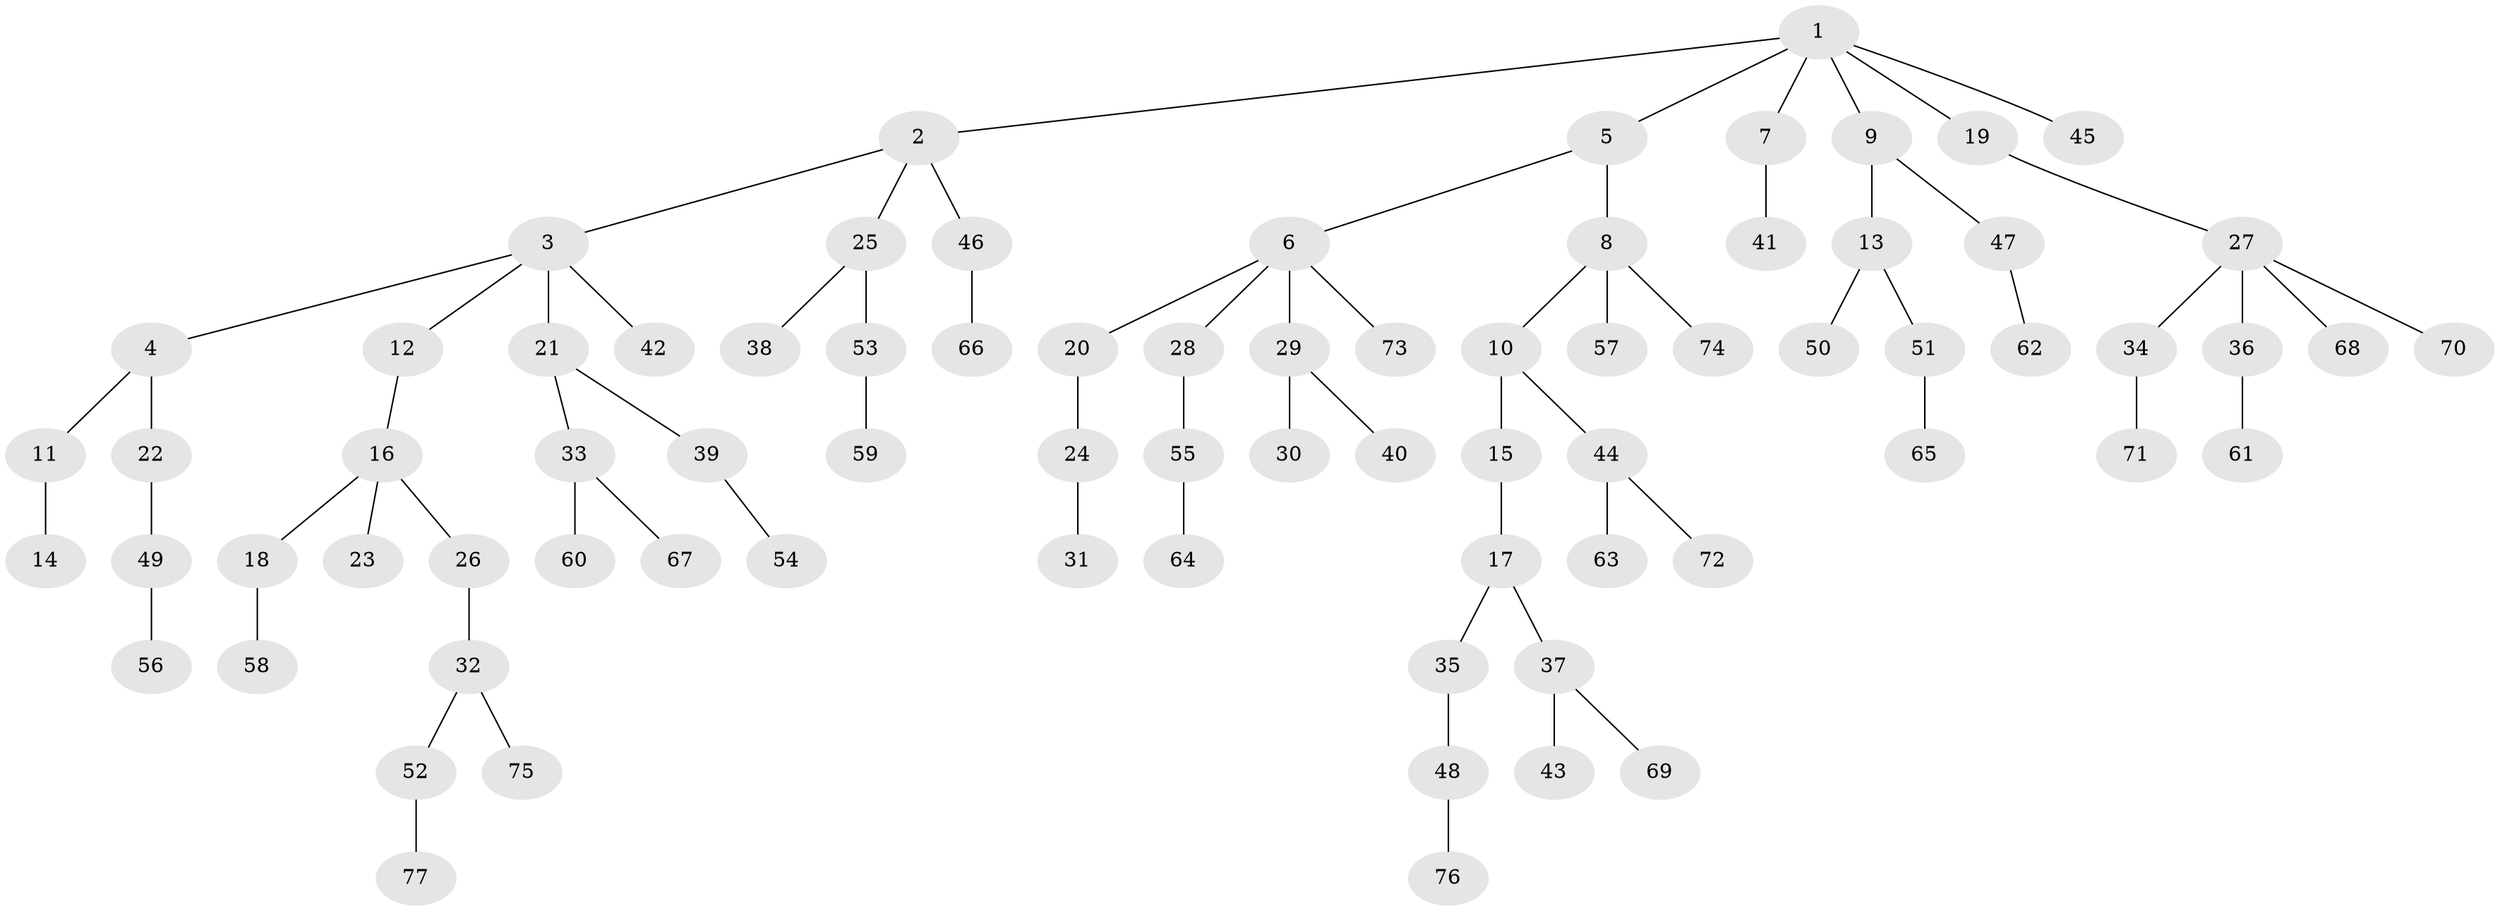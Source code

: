 // coarse degree distribution, {6: 0.04, 5: 0.06, 3: 0.1, 1: 0.56, 4: 0.04, 2: 0.2}
// Generated by graph-tools (version 1.1) at 2025/24/03/03/25 07:24:07]
// undirected, 77 vertices, 76 edges
graph export_dot {
graph [start="1"]
  node [color=gray90,style=filled];
  1;
  2;
  3;
  4;
  5;
  6;
  7;
  8;
  9;
  10;
  11;
  12;
  13;
  14;
  15;
  16;
  17;
  18;
  19;
  20;
  21;
  22;
  23;
  24;
  25;
  26;
  27;
  28;
  29;
  30;
  31;
  32;
  33;
  34;
  35;
  36;
  37;
  38;
  39;
  40;
  41;
  42;
  43;
  44;
  45;
  46;
  47;
  48;
  49;
  50;
  51;
  52;
  53;
  54;
  55;
  56;
  57;
  58;
  59;
  60;
  61;
  62;
  63;
  64;
  65;
  66;
  67;
  68;
  69;
  70;
  71;
  72;
  73;
  74;
  75;
  76;
  77;
  1 -- 2;
  1 -- 5;
  1 -- 7;
  1 -- 9;
  1 -- 19;
  1 -- 45;
  2 -- 3;
  2 -- 25;
  2 -- 46;
  3 -- 4;
  3 -- 12;
  3 -- 21;
  3 -- 42;
  4 -- 11;
  4 -- 22;
  5 -- 6;
  5 -- 8;
  6 -- 20;
  6 -- 28;
  6 -- 29;
  6 -- 73;
  7 -- 41;
  8 -- 10;
  8 -- 57;
  8 -- 74;
  9 -- 13;
  9 -- 47;
  10 -- 15;
  10 -- 44;
  11 -- 14;
  12 -- 16;
  13 -- 50;
  13 -- 51;
  15 -- 17;
  16 -- 18;
  16 -- 23;
  16 -- 26;
  17 -- 35;
  17 -- 37;
  18 -- 58;
  19 -- 27;
  20 -- 24;
  21 -- 33;
  21 -- 39;
  22 -- 49;
  24 -- 31;
  25 -- 38;
  25 -- 53;
  26 -- 32;
  27 -- 34;
  27 -- 36;
  27 -- 68;
  27 -- 70;
  28 -- 55;
  29 -- 30;
  29 -- 40;
  32 -- 52;
  32 -- 75;
  33 -- 60;
  33 -- 67;
  34 -- 71;
  35 -- 48;
  36 -- 61;
  37 -- 43;
  37 -- 69;
  39 -- 54;
  44 -- 63;
  44 -- 72;
  46 -- 66;
  47 -- 62;
  48 -- 76;
  49 -- 56;
  51 -- 65;
  52 -- 77;
  53 -- 59;
  55 -- 64;
}
